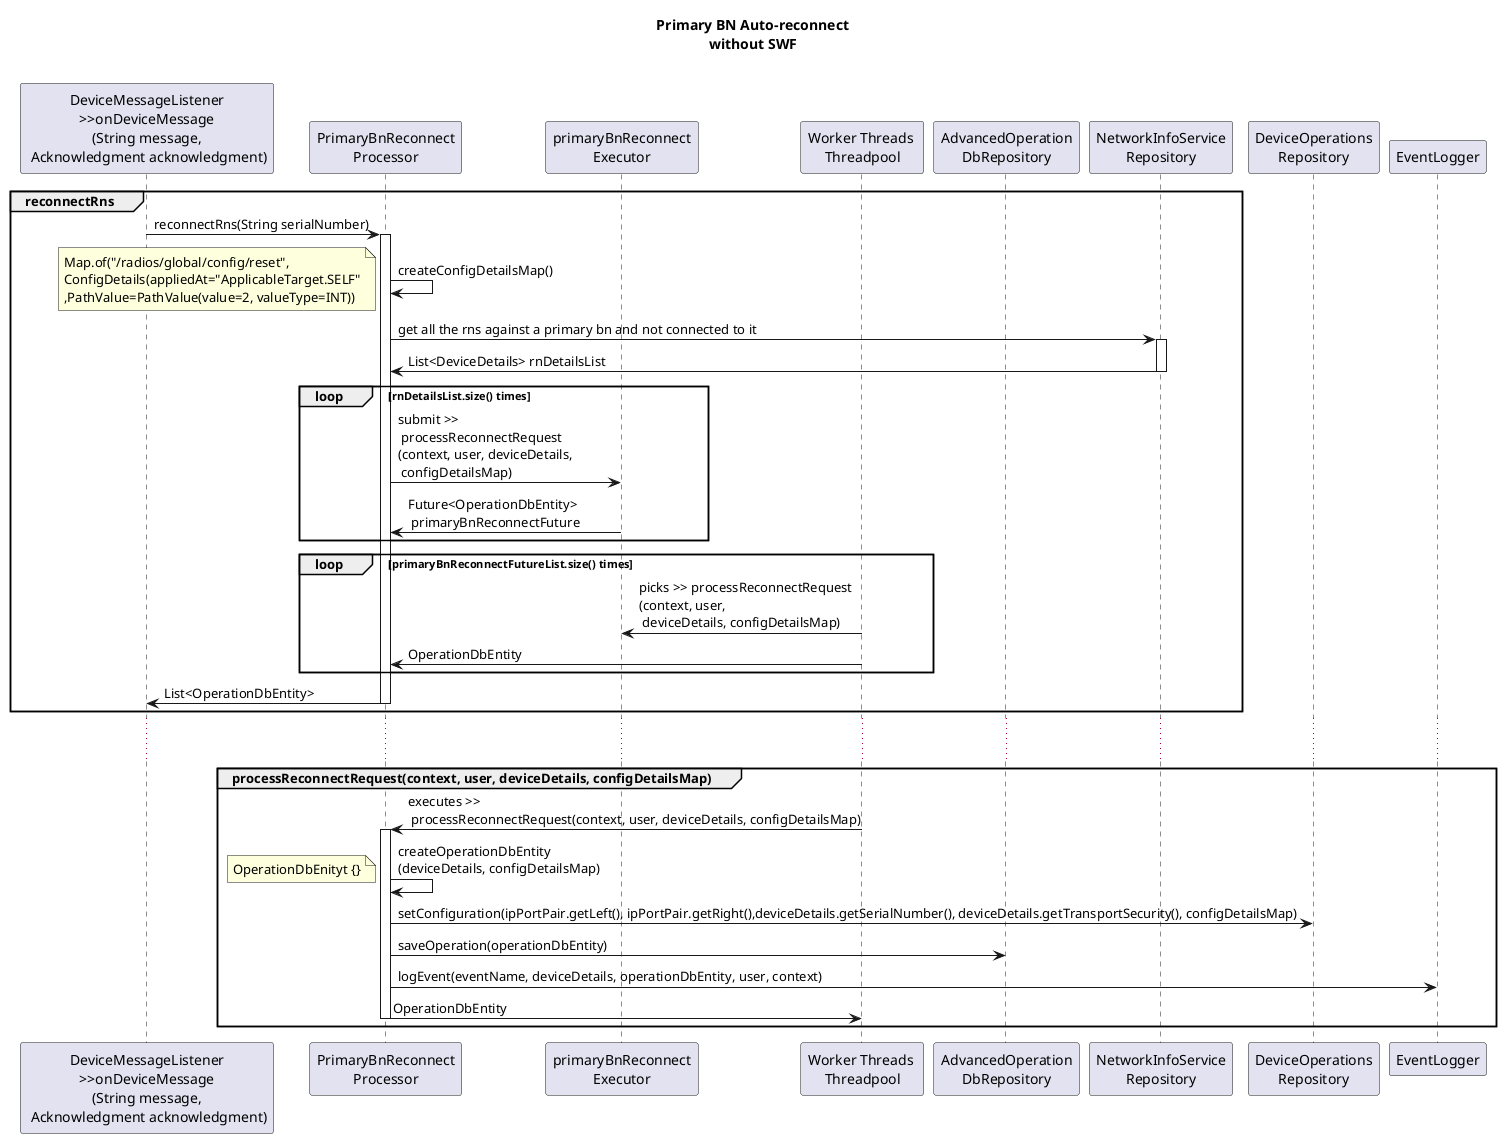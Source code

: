 @startuml
!include <elastic/elasticsearch/elasticsearch>

title Primary BN Auto-reconnect\nwithout SWF\n

participant "DeviceMessageListener\n>>onDeviceMessage\n(String message,\n Acknowledgment acknowledgment)" as dml
participant "PrimaryBnReconnect\nProcessor" as pbrp
participant "primaryBnReconnect\nExecutor" as pbre
participant "Worker Threads \nThreadpool" as wt
participant "AdvancedOperation\nDbRepository" as aodr
participant "NetworkInfoService\nRepository" as nisr
participant "DeviceOperations\nRepository" as dor
participant "EventLogger" as el


group reconnectRns
	dml -> pbrp ++: reconnectRns(String serialNumber)
		pbrp -> pbrp : createConfigDetailsMap()
		note left: Map.of("/radios/global/config/reset",\nConfigDetails(appliedAt="ApplicableTarget.SELF"\n,PathValue=PathValue(value=2, valueType=INT))
		pbrp -> nisr ++ : get all the rns against a primary bn and not connected to it
		nisr -> pbrp -- : List<DeviceDetails> rnDetailsList
		loop rnDetailsList.size() times
	    	pbrp -> pbre : submit >>\n processReconnectRequest\n(context, user, deviceDetails,\n configDetailsMap)
	    	pbre -> pbrp : Future<OperationDbEntity>\n primaryBnReconnectFuture
		end
		loop primaryBnReconnectFutureList.size() times
	    	wt -> pbre : picks >> processReconnectRequest\n(context, user,\n deviceDetails, configDetailsMap)
	    	wt -> pbrp : OperationDbEntity
		end
	pbrp -> dml -- : List<OperationDbEntity>
end
... ...
group processReconnectRequest(context, user, deviceDetails, configDetailsMap)
	wt -> pbrp ++: executes >>\n processReconnectRequest(context, user, deviceDetails, configDetailsMap)
		pbrp -> pbrp : createOperationDbEntity\n(deviceDetails, configDetailsMap)
		note left: OperationDbEnityt {}
		pbrp -> dor : setConfiguration(ipPortPair.getLeft(), ipPortPair.getRight(),deviceDetails.getSerialNumber(), deviceDetails.getTransportSecurity(), configDetailsMap)
		pbrp -> aodr : saveOperation(operationDbEntity)
		pbrp -> el : logEvent(eventName, deviceDetails, operationDbEntity, user, context)
	pbrp -> wt -- : OperationDbEntity
end
@enduml